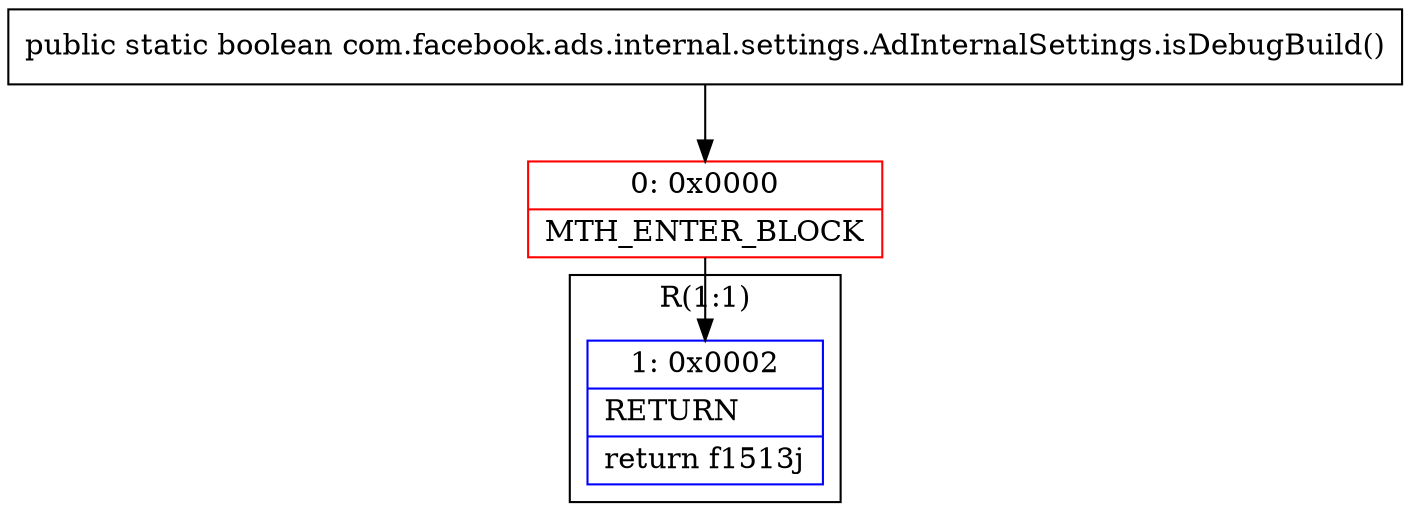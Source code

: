 digraph "CFG forcom.facebook.ads.internal.settings.AdInternalSettings.isDebugBuild()Z" {
subgraph cluster_Region_1428655486 {
label = "R(1:1)";
node [shape=record,color=blue];
Node_1 [shape=record,label="{1\:\ 0x0002|RETURN\l|return f1513j\l}"];
}
Node_0 [shape=record,color=red,label="{0\:\ 0x0000|MTH_ENTER_BLOCK\l}"];
MethodNode[shape=record,label="{public static boolean com.facebook.ads.internal.settings.AdInternalSettings.isDebugBuild() }"];
MethodNode -> Node_0;
Node_0 -> Node_1;
}

